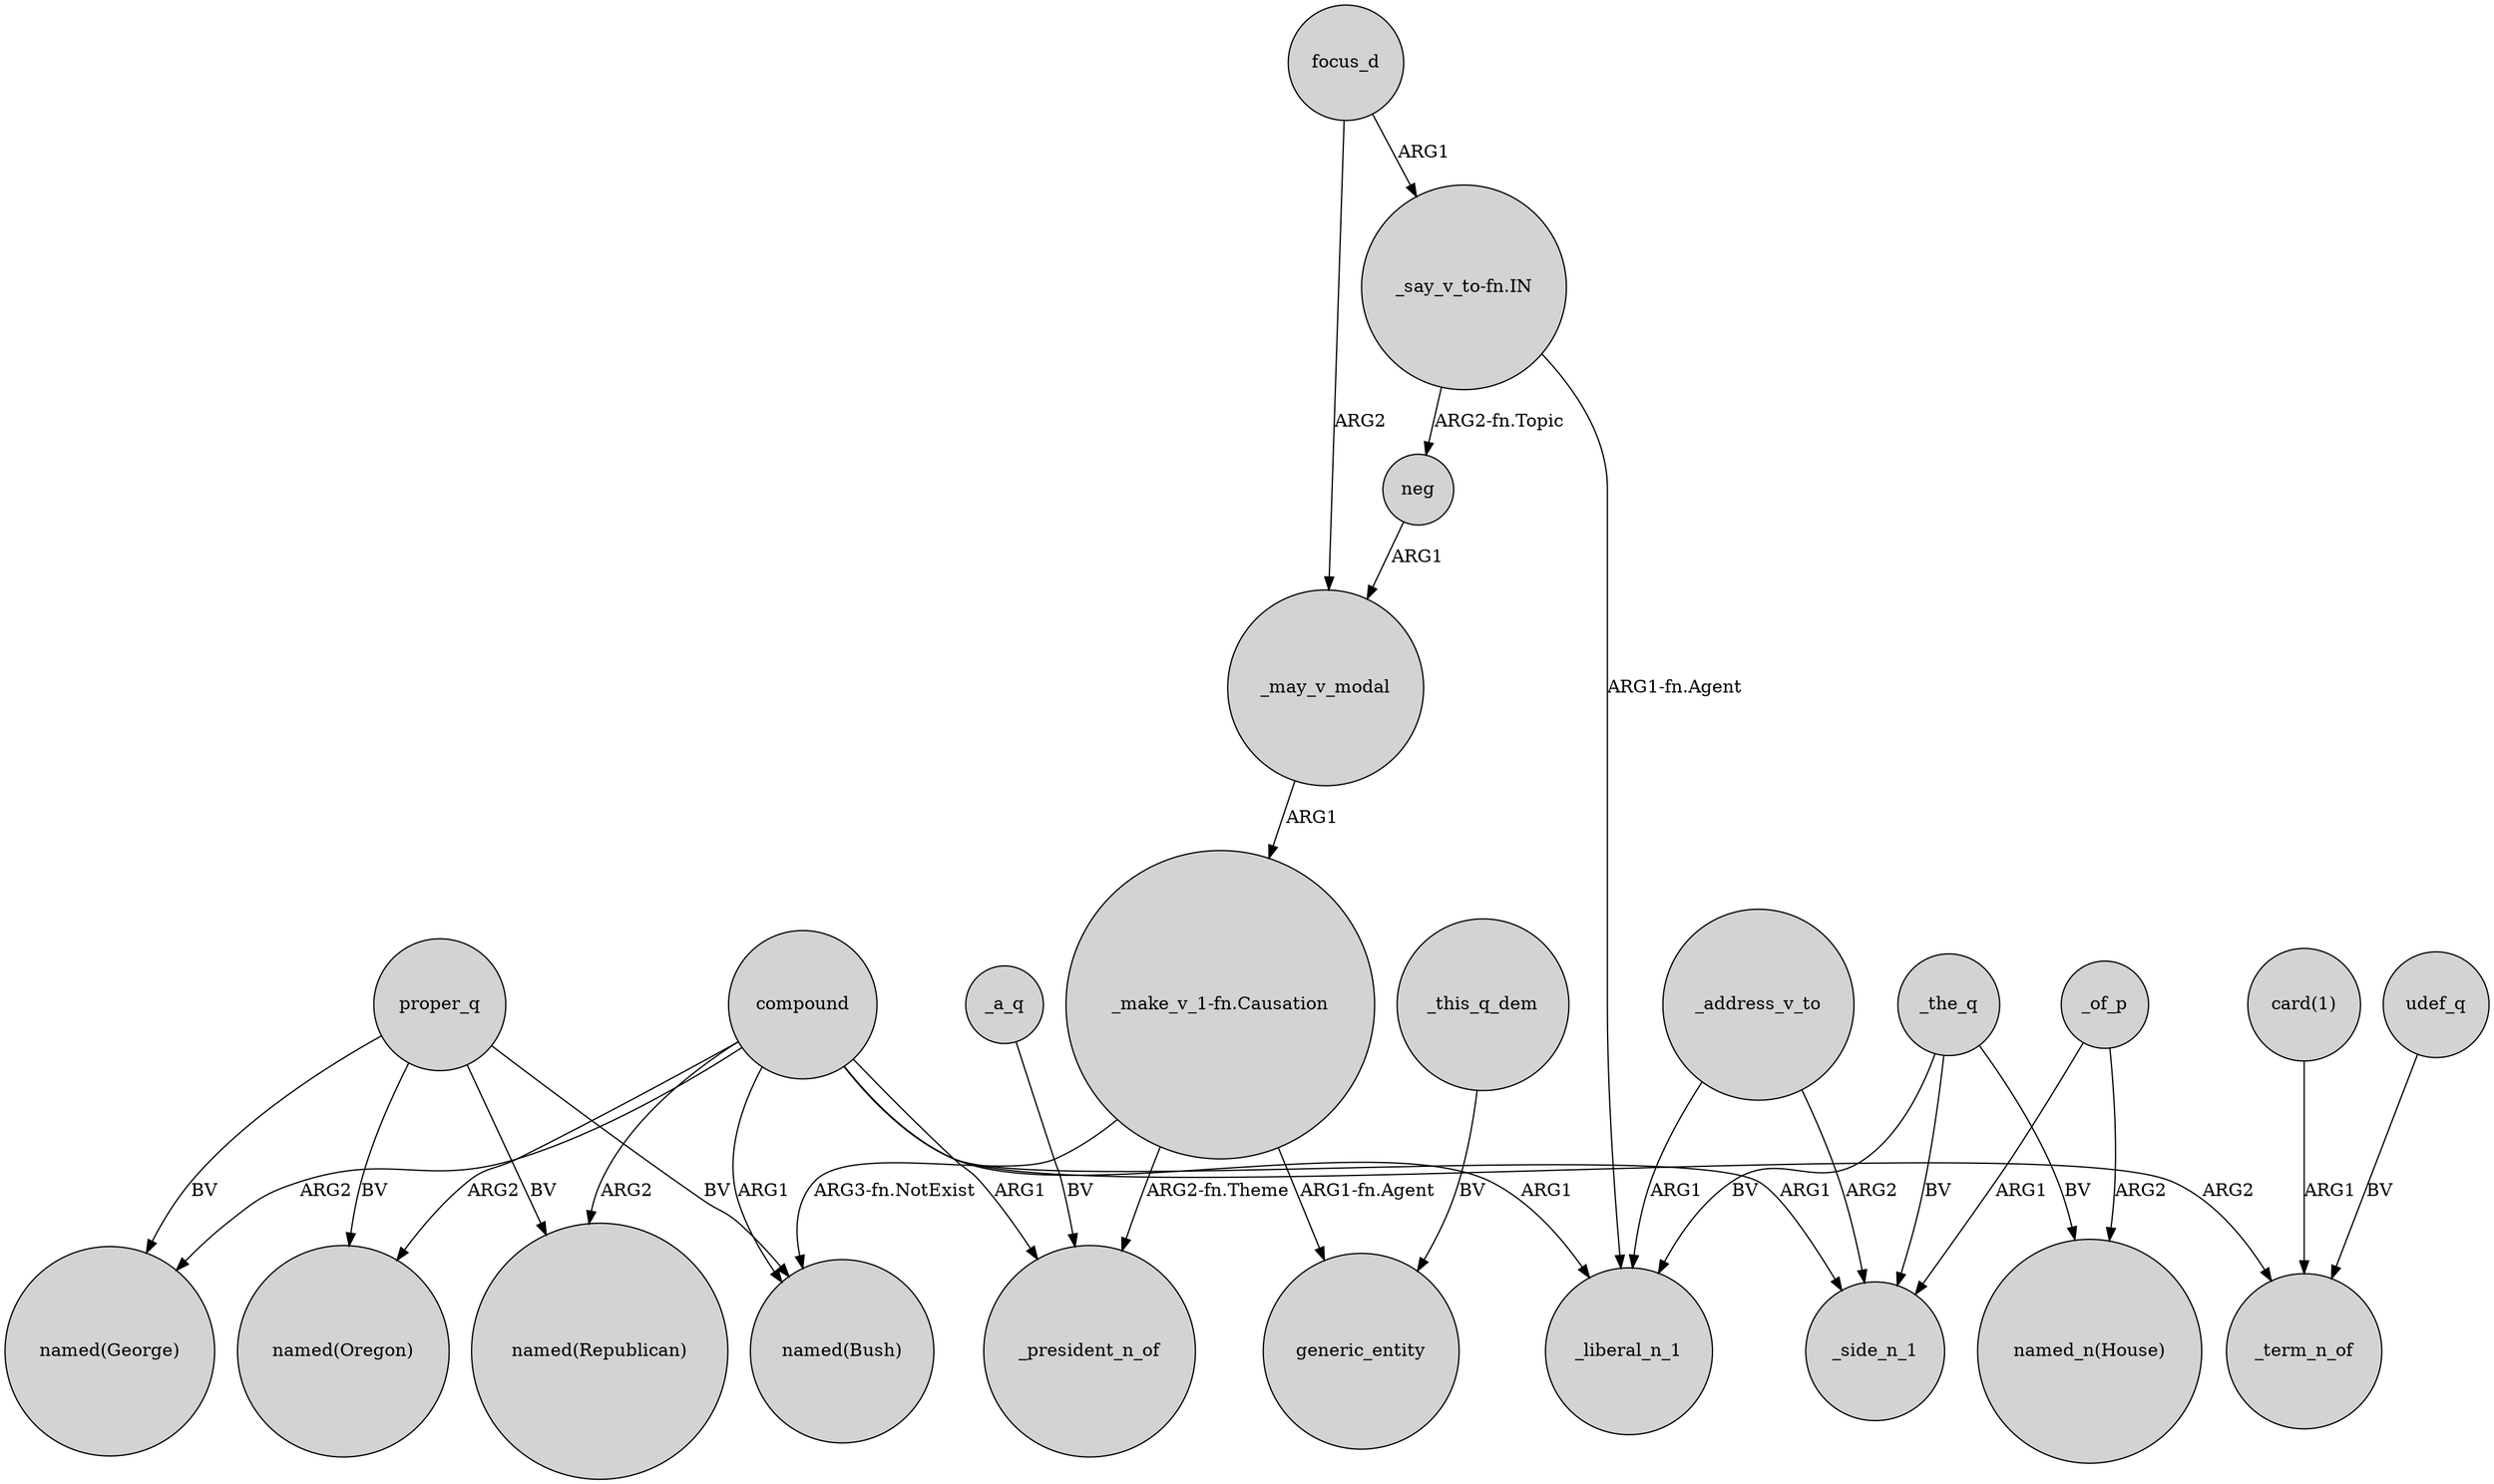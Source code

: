 digraph {
	node [shape=circle style=filled]
	compound -> "named(Republican)" [label=ARG2]
	compound -> _term_n_of [label=ARG2]
	_the_q -> _side_n_1 [label=BV]
	compound -> _side_n_1 [label=ARG1]
	focus_d -> _may_v_modal [label=ARG2]
	neg -> _may_v_modal [label=ARG1]
	"_make_v_1-fn.Causation" -> _president_n_of [label="ARG2-fn.Theme"]
	compound -> "named(George)" [label=ARG2]
	compound -> "named(Oregon)" [label=ARG2]
	_the_q -> _liberal_n_1 [label=BV]
	_of_p -> "named_n(House)" [label=ARG2]
	_the_q -> "named_n(House)" [label=BV]
	proper_q -> "named(Republican)" [label=BV]
	"card(1)" -> _term_n_of [label=ARG1]
	_this_q_dem -> generic_entity [label=BV]
	compound -> _president_n_of [label=ARG1]
	"_make_v_1-fn.Causation" -> "named(Bush)" [label="ARG3-fn.NotExist"]
	proper_q -> "named(Oregon)" [label=BV]
	udef_q -> _term_n_of [label=BV]
	_may_v_modal -> "_make_v_1-fn.Causation" [label=ARG1]
	proper_q -> "named(Bush)" [label=BV]
	proper_q -> "named(George)" [label=BV]
	_a_q -> _president_n_of [label=BV]
	_of_p -> _side_n_1 [label=ARG1]
	"_say_v_to-fn.IN" -> neg [label="ARG2-fn.Topic"]
	_address_v_to -> _side_n_1 [label=ARG2]
	compound -> _liberal_n_1 [label=ARG1]
	"_make_v_1-fn.Causation" -> generic_entity [label="ARG1-fn.Agent"]
	_address_v_to -> _liberal_n_1 [label=ARG1]
	"_say_v_to-fn.IN" -> _liberal_n_1 [label="ARG1-fn.Agent"]
	focus_d -> "_say_v_to-fn.IN" [label=ARG1]
	compound -> "named(Bush)" [label=ARG1]
}
